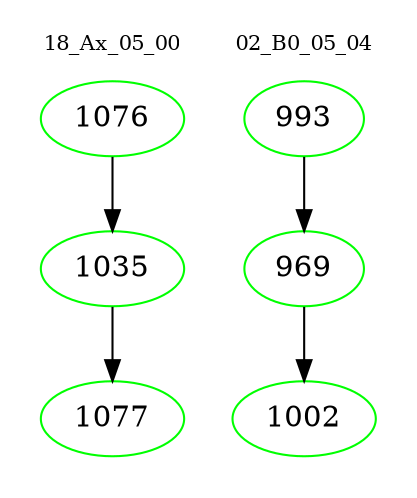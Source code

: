 digraph{
subgraph cluster_0 {
color = white
label = "18_Ax_05_00";
fontsize=10;
T0_1076 [label="1076", color="green"]
T0_1076 -> T0_1035 [color="black"]
T0_1035 [label="1035", color="green"]
T0_1035 -> T0_1077 [color="black"]
T0_1077 [label="1077", color="green"]
}
subgraph cluster_1 {
color = white
label = "02_B0_05_04";
fontsize=10;
T1_993 [label="993", color="green"]
T1_993 -> T1_969 [color="black"]
T1_969 [label="969", color="green"]
T1_969 -> T1_1002 [color="black"]
T1_1002 [label="1002", color="green"]
}
}
